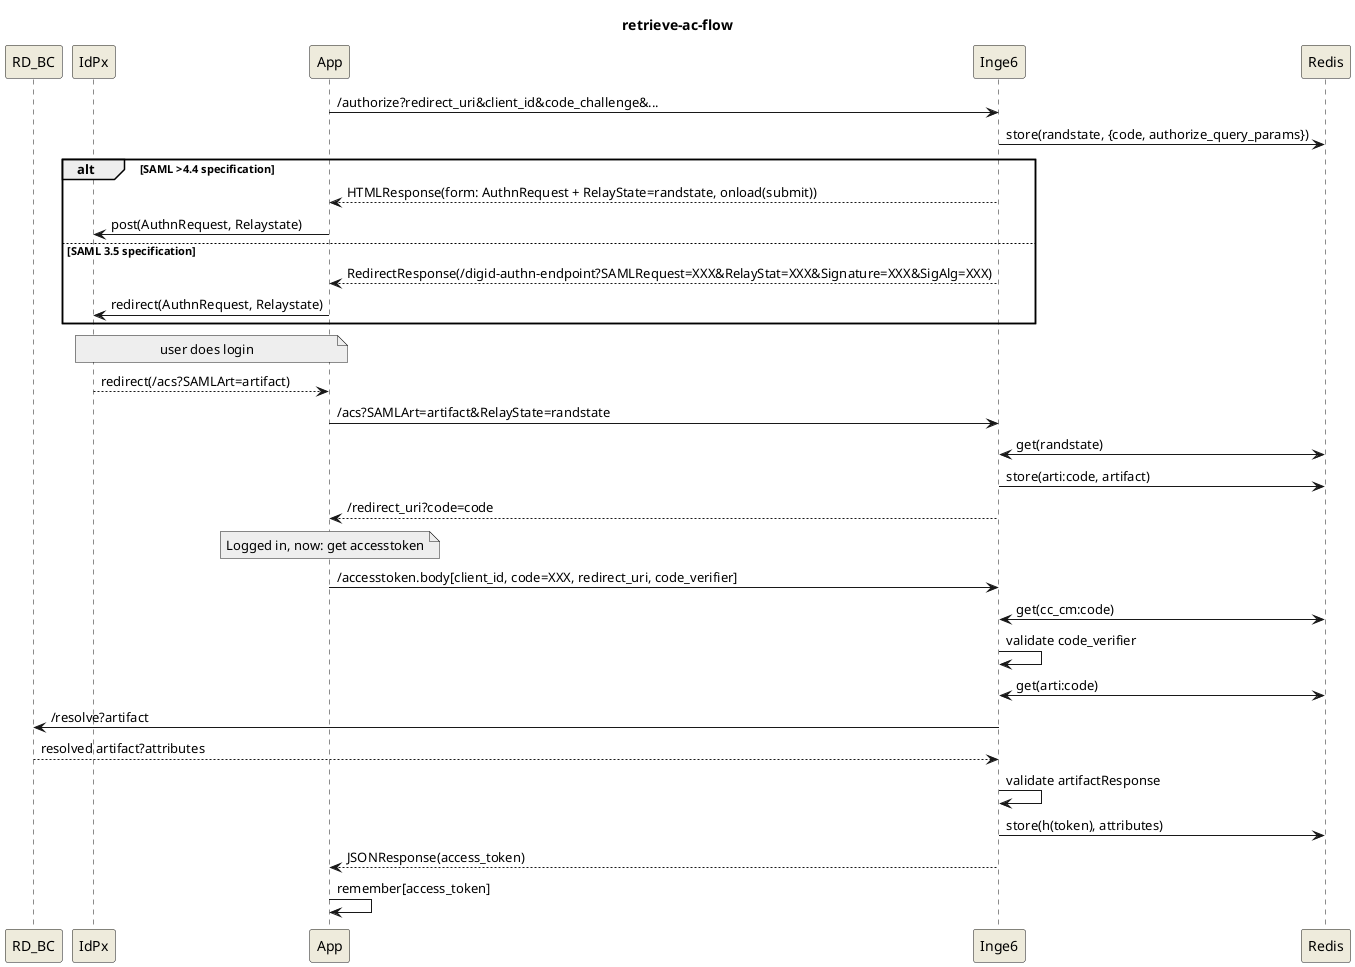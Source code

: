 @startuml
title retrieve-ac-flow

skinparam backgroundColor white
skinparam participantBackgroundColor #EEEBDC
skinparam noteBackgroundColor #EEE

participant RD_BC
participant IdPx
participant App

App->Inge6:/authorize?redirect_uri&client_id&code_challenge&...
Inge6->Redis:store(randstate, {code, authorize_query_params})

alt SAML >4.4 specification

    Inge6-->App:HTMLResponse(form: AuthnRequest + RelayState=randstate, onload(submit))
    App->IdPx:post(AuthnRequest, Relaystate)

else SAML 3.5 specification

    Inge6-->App:RedirectResponse(/digid-authn-endpoint?SAMLRequest=XXX&RelayStat=XXX&Signature=XXX&SigAlg=XXX)
    App->IdPx:redirect(AuthnRequest, Relaystate)

end

note over App, IdPx:user does login
IdPx-->App:redirect(/acs?SAMLArt=artifact)
App->Inge6:/acs?SAMLArt=artifact&RelayState=randstate

Inge6<->Redis:get(randstate)

Inge6->Redis:store(arti:code, artifact)
Inge6-->App:/redirect_uri?code=code

note over App: Logged in, now: get accesstoken
App->Inge6:/accesstoken.body[client_id, code=XXX, redirect_uri, code_verifier]
Redis<->Inge6:get(cc_cm:code)
Inge6->Inge6:validate code_verifier

Redis<->Inge6:get(arti:code)
Inge6->RD_BC:/resolve?artifact
Inge6<--RD_BC:resolved artifact?attributes
Inge6->Inge6:validate artifactResponse

Inge6->Redis:store(h(token), attributes)

Inge6-->App:JSONResponse(access_token)
App->App:remember[access_token]
@enduml